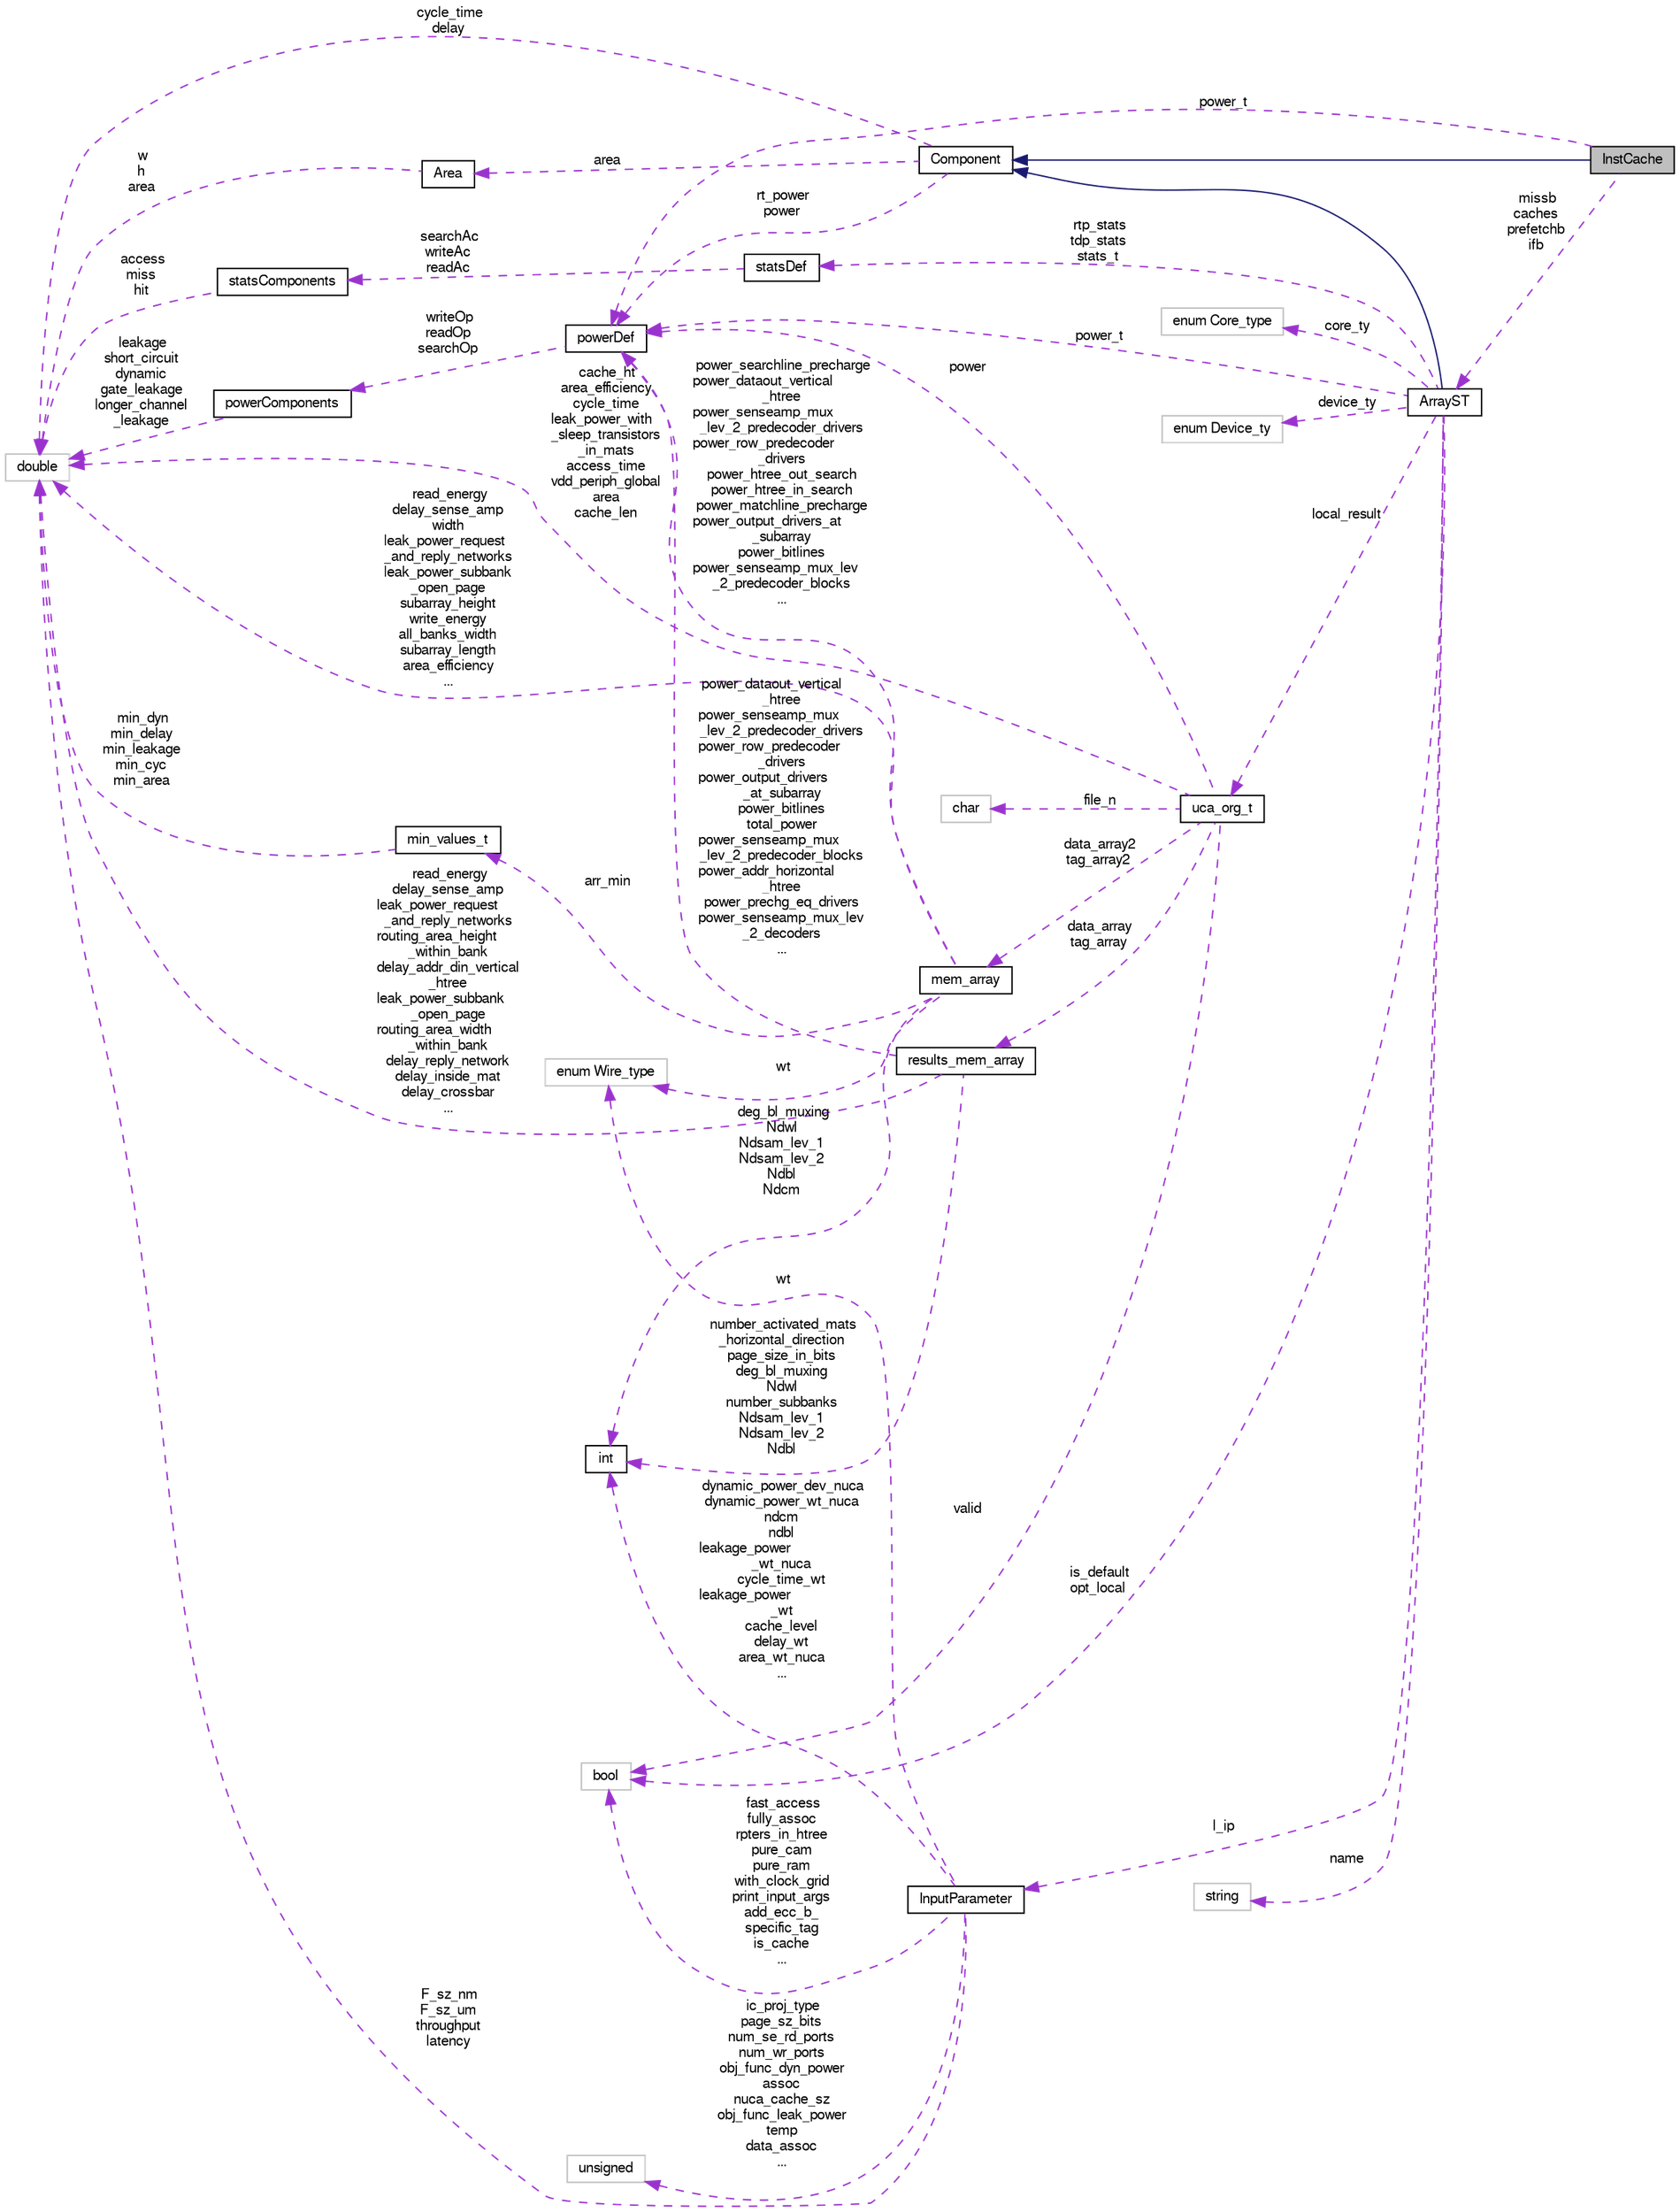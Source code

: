 digraph "InstCache"
{
  bgcolor="transparent";
  edge [fontname="FreeSans",fontsize="10",labelfontname="FreeSans",labelfontsize="10"];
  node [fontname="FreeSans",fontsize="10",shape=record];
  rankdir="LR";
  Node3 [label="InstCache",height=0.2,width=0.4,color="black", fillcolor="grey75", style="filled", fontcolor="black"];
  Node4 -> Node3 [dir="back",color="midnightblue",fontsize="10",style="solid",fontname="FreeSans"];
  Node4 [label="Component",height=0.2,width=0.4,color="black",URL="$classComponent.html"];
  Node5 -> Node4 [dir="back",color="darkorchid3",fontsize="10",style="dashed",label=" cycle_time\ndelay" ,fontname="FreeSans"];
  Node5 [label="double",height=0.2,width=0.4,color="grey75"];
  Node6 -> Node4 [dir="back",color="darkorchid3",fontsize="10",style="dashed",label=" rt_power\npower" ,fontname="FreeSans"];
  Node6 [label="powerDef",height=0.2,width=0.4,color="black",URL="$classpowerDef.html"];
  Node7 -> Node6 [dir="back",color="darkorchid3",fontsize="10",style="dashed",label=" writeOp\nreadOp\nsearchOp" ,fontname="FreeSans"];
  Node7 [label="powerComponents",height=0.2,width=0.4,color="black",URL="$classpowerComponents.html"];
  Node5 -> Node7 [dir="back",color="darkorchid3",fontsize="10",style="dashed",label=" leakage\nshort_circuit\ndynamic\ngate_leakage\nlonger_channel\l_leakage" ,fontname="FreeSans"];
  Node8 -> Node4 [dir="back",color="darkorchid3",fontsize="10",style="dashed",label=" area" ,fontname="FreeSans"];
  Node8 [label="Area",height=0.2,width=0.4,color="black",URL="$classArea.html"];
  Node5 -> Node8 [dir="back",color="darkorchid3",fontsize="10",style="dashed",label=" w\nh\narea" ,fontname="FreeSans"];
  Node9 -> Node3 [dir="back",color="darkorchid3",fontsize="10",style="dashed",label=" missb\ncaches\nprefetchb\nifb" ,fontname="FreeSans"];
  Node9 [label="ArrayST",height=0.2,width=0.4,color="black",URL="$classArrayST.html"];
  Node4 -> Node9 [dir="back",color="midnightblue",fontsize="10",style="solid",fontname="FreeSans"];
  Node10 -> Node9 [dir="back",color="darkorchid3",fontsize="10",style="dashed",label=" device_ty" ,fontname="FreeSans"];
  Node10 [label="enum Device_ty",height=0.2,width=0.4,color="grey75"];
  Node6 -> Node9 [dir="back",color="darkorchid3",fontsize="10",style="dashed",label=" power_t" ,fontname="FreeSans"];
  Node11 -> Node9 [dir="back",color="darkorchid3",fontsize="10",style="dashed",label=" local_result" ,fontname="FreeSans"];
  Node11 [label="uca_org_t",height=0.2,width=0.4,color="black",URL="$classuca__org__t.html"];
  Node5 -> Node11 [dir="back",color="darkorchid3",fontsize="10",style="dashed",label=" cache_ht\narea_efficiency\ncycle_time\nleak_power_with\l_sleep_transistors\l_in_mats\naccess_time\nvdd_periph_global\narea\ncache_len" ,fontname="FreeSans"];
  Node12 -> Node11 [dir="back",color="darkorchid3",fontsize="10",style="dashed",label=" file_n" ,fontname="FreeSans"];
  Node12 [label="char",height=0.2,width=0.4,color="grey75"];
  Node6 -> Node11 [dir="back",color="darkorchid3",fontsize="10",style="dashed",label=" power" ,fontname="FreeSans"];
  Node13 -> Node11 [dir="back",color="darkorchid3",fontsize="10",style="dashed",label=" data_array2\ntag_array2" ,fontname="FreeSans"];
  Node13 [label="mem_array",height=0.2,width=0.4,color="black",URL="$classmem__array.html"];
  Node5 -> Node13 [dir="back",color="darkorchid3",fontsize="10",style="dashed",label=" read_energy\ndelay_sense_amp\nwidth\nleak_power_request\l_and_reply_networks\nleak_power_subbank\l_open_page\nsubarray_height\nwrite_energy\nall_banks_width\nsubarray_length\narea_efficiency\n..." ,fontname="FreeSans"];
  Node14 -> Node13 [dir="back",color="darkorchid3",fontsize="10",style="dashed",label=" arr_min" ,fontname="FreeSans"];
  Node14 [label="min_values_t",height=0.2,width=0.4,color="black",URL="$classmin__values__t.html"];
  Node5 -> Node14 [dir="back",color="darkorchid3",fontsize="10",style="dashed",label=" min_dyn\nmin_delay\nmin_leakage\nmin_cyc\nmin_area" ,fontname="FreeSans"];
  Node6 -> Node13 [dir="back",color="darkorchid3",fontsize="10",style="dashed",label=" power_searchline_precharge\npower_dataout_vertical\l_htree\npower_senseamp_mux\l_lev_2_predecoder_drivers\npower_row_predecoder\l_drivers\npower_htree_out_search\npower_htree_in_search\npower_matchline_precharge\npower_output_drivers_at\l_subarray\npower_bitlines\npower_senseamp_mux_lev\l_2_predecoder_blocks\n..." ,fontname="FreeSans"];
  Node15 -> Node13 [dir="back",color="darkorchid3",fontsize="10",style="dashed",label=" deg_bl_muxing\nNdwl\nNdsam_lev_1\nNdsam_lev_2\nNdbl\nNdcm" ,fontname="FreeSans"];
  Node15 [label="int",height=0.2,width=0.4,color="black",URL="$classint.html"];
  Node16 -> Node13 [dir="back",color="darkorchid3",fontsize="10",style="dashed",label=" wt" ,fontname="FreeSans"];
  Node16 [label="enum Wire_type",height=0.2,width=0.4,color="grey75"];
  Node17 -> Node11 [dir="back",color="darkorchid3",fontsize="10",style="dashed",label=" data_array\ntag_array" ,fontname="FreeSans"];
  Node17 [label="results_mem_array",height=0.2,width=0.4,color="black",URL="$structresults__mem__array.html"];
  Node5 -> Node17 [dir="back",color="darkorchid3",fontsize="10",style="dashed",label=" read_energy\ndelay_sense_amp\nleak_power_request\l_and_reply_networks\nrouting_area_height\l_within_bank\ndelay_addr_din_vertical\l_htree\nleak_power_subbank\l_open_page\nrouting_area_width\l_within_bank\ndelay_reply_network\ndelay_inside_mat\ndelay_crossbar\n..." ,fontname="FreeSans"];
  Node6 -> Node17 [dir="back",color="darkorchid3",fontsize="10",style="dashed",label=" power_dataout_vertical\l_htree\npower_senseamp_mux\l_lev_2_predecoder_drivers\npower_row_predecoder\l_drivers\npower_output_drivers\l_at_subarray\npower_bitlines\ntotal_power\npower_senseamp_mux\l_lev_2_predecoder_blocks\npower_addr_horizontal\l_htree\npower_prechg_eq_drivers\npower_senseamp_mux_lev\l_2_decoders\n..." ,fontname="FreeSans"];
  Node15 -> Node17 [dir="back",color="darkorchid3",fontsize="10",style="dashed",label=" number_activated_mats\l_horizontal_direction\npage_size_in_bits\ndeg_bl_muxing\nNdwl\nnumber_subbanks\nNdsam_lev_1\nNdsam_lev_2\nNdbl" ,fontname="FreeSans"];
  Node18 -> Node11 [dir="back",color="darkorchid3",fontsize="10",style="dashed",label=" valid" ,fontname="FreeSans"];
  Node18 [label="bool",height=0.2,width=0.4,color="grey75"];
  Node19 -> Node9 [dir="back",color="darkorchid3",fontsize="10",style="dashed",label=" rtp_stats\ntdp_stats\nstats_t" ,fontname="FreeSans"];
  Node19 [label="statsDef",height=0.2,width=0.4,color="black",URL="$classstatsDef.html"];
  Node20 -> Node19 [dir="back",color="darkorchid3",fontsize="10",style="dashed",label=" searchAc\nwriteAc\nreadAc" ,fontname="FreeSans"];
  Node20 [label="statsComponents",height=0.2,width=0.4,color="black",URL="$classstatsComponents.html"];
  Node5 -> Node20 [dir="back",color="darkorchid3",fontsize="10",style="dashed",label=" access\nmiss\nhit" ,fontname="FreeSans"];
  Node18 -> Node9 [dir="back",color="darkorchid3",fontsize="10",style="dashed",label=" is_default\nopt_local" ,fontname="FreeSans"];
  Node21 -> Node9 [dir="back",color="darkorchid3",fontsize="10",style="dashed",label=" name" ,fontname="FreeSans"];
  Node21 [label="string",height=0.2,width=0.4,color="grey75"];
  Node22 -> Node9 [dir="back",color="darkorchid3",fontsize="10",style="dashed",label=" l_ip" ,fontname="FreeSans"];
  Node22 [label="InputParameter",height=0.2,width=0.4,color="black",URL="$classInputParameter.html"];
  Node5 -> Node22 [dir="back",color="darkorchid3",fontsize="10",style="dashed",label=" F_sz_nm\nF_sz_um\nthroughput\nlatency" ,fontname="FreeSans"];
  Node15 -> Node22 [dir="back",color="darkorchid3",fontsize="10",style="dashed",label=" dynamic_power_dev_nuca\ndynamic_power_wt_nuca\nndcm\nndbl\nleakage_power\l_wt_nuca\ncycle_time_wt\nleakage_power\l_wt\ncache_level\ndelay_wt\narea_wt_nuca\n..." ,fontname="FreeSans"];
  Node18 -> Node22 [dir="back",color="darkorchid3",fontsize="10",style="dashed",label=" fast_access\nfully_assoc\nrpters_in_htree\npure_cam\npure_ram\nwith_clock_grid\nprint_input_args\nadd_ecc_b_\nspecific_tag\nis_cache\n..." ,fontname="FreeSans"];
  Node16 -> Node22 [dir="back",color="darkorchid3",fontsize="10",style="dashed",label=" wt" ,fontname="FreeSans"];
  Node23 -> Node22 [dir="back",color="darkorchid3",fontsize="10",style="dashed",label=" ic_proj_type\npage_sz_bits\nnum_se_rd_ports\nnum_wr_ports\nobj_func_dyn_power\nassoc\nnuca_cache_sz\nobj_func_leak_power\ntemp\ndata_assoc\n..." ,fontname="FreeSans"];
  Node23 [label="unsigned",height=0.2,width=0.4,color="grey75"];
  Node24 -> Node9 [dir="back",color="darkorchid3",fontsize="10",style="dashed",label=" core_ty" ,fontname="FreeSans"];
  Node24 [label="enum Core_type",height=0.2,width=0.4,color="grey75"];
  Node6 -> Node3 [dir="back",color="darkorchid3",fontsize="10",style="dashed",label=" power_t" ,fontname="FreeSans"];
}
